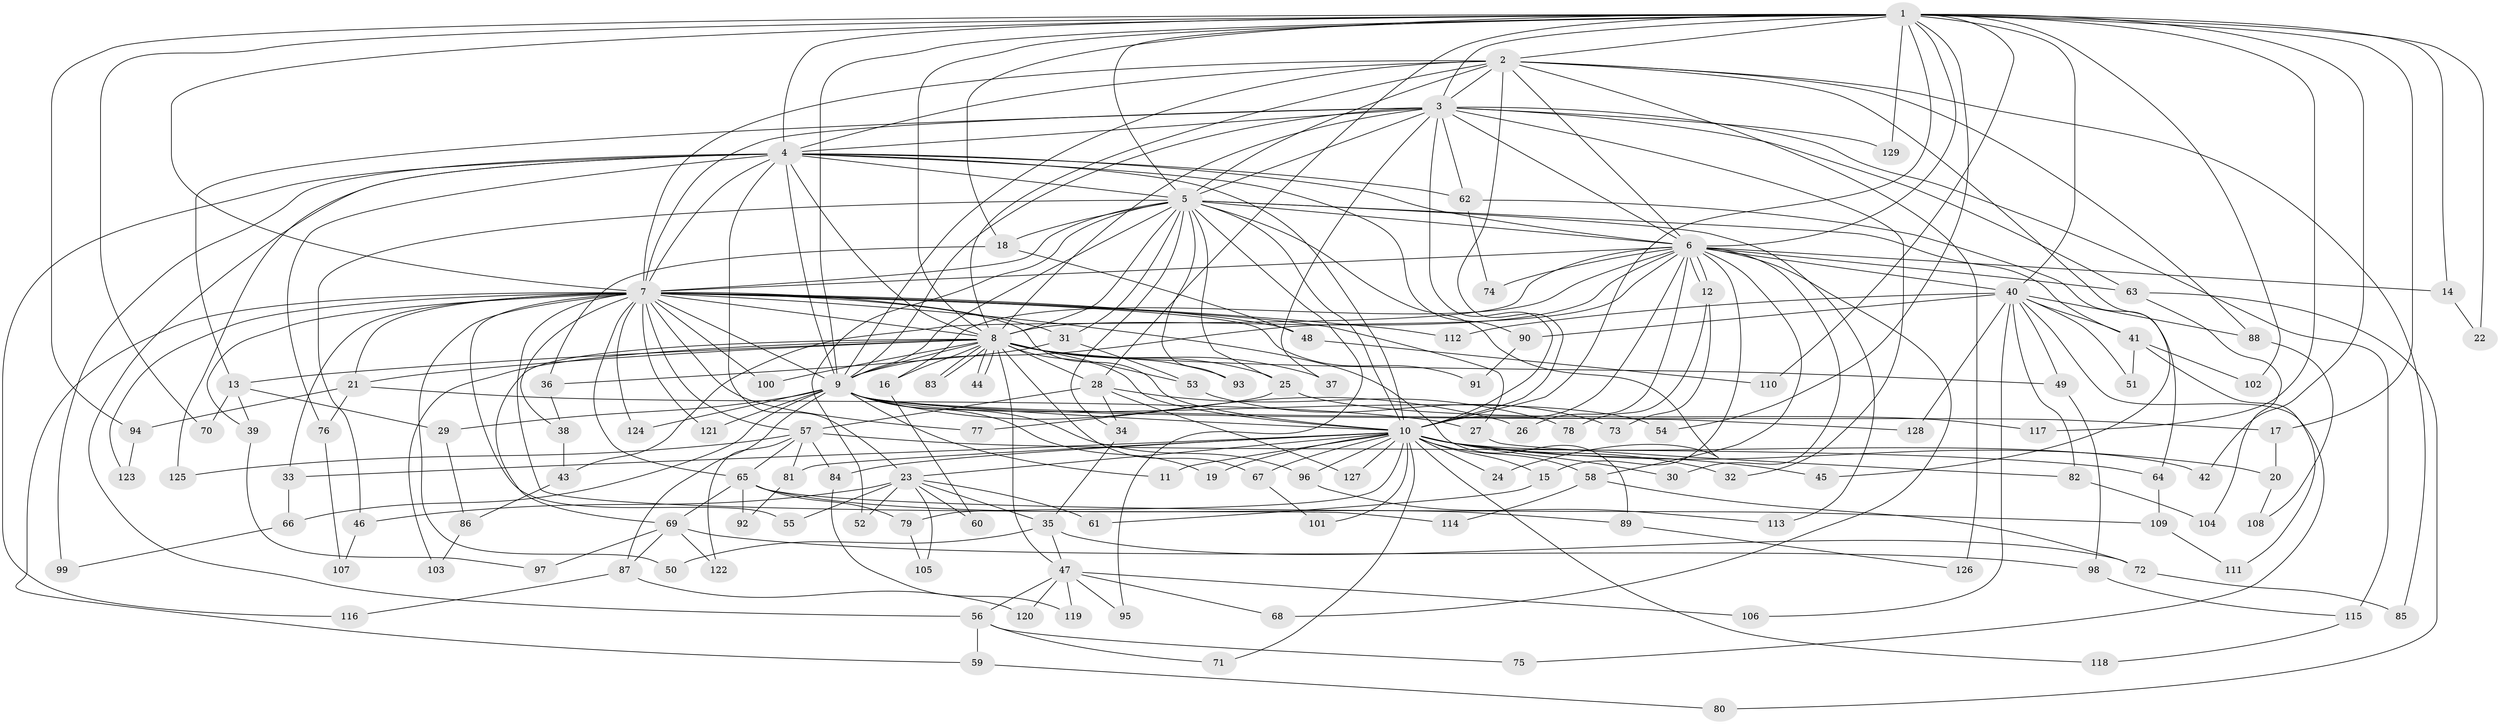 // Generated by graph-tools (version 1.1) at 2025/43/03/09/25 04:43:41]
// undirected, 129 vertices, 283 edges
graph export_dot {
graph [start="1"]
  node [color=gray90,style=filled];
  1;
  2;
  3;
  4;
  5;
  6;
  7;
  8;
  9;
  10;
  11;
  12;
  13;
  14;
  15;
  16;
  17;
  18;
  19;
  20;
  21;
  22;
  23;
  24;
  25;
  26;
  27;
  28;
  29;
  30;
  31;
  32;
  33;
  34;
  35;
  36;
  37;
  38;
  39;
  40;
  41;
  42;
  43;
  44;
  45;
  46;
  47;
  48;
  49;
  50;
  51;
  52;
  53;
  54;
  55;
  56;
  57;
  58;
  59;
  60;
  61;
  62;
  63;
  64;
  65;
  66;
  67;
  68;
  69;
  70;
  71;
  72;
  73;
  74;
  75;
  76;
  77;
  78;
  79;
  80;
  81;
  82;
  83;
  84;
  85;
  86;
  87;
  88;
  89;
  90;
  91;
  92;
  93;
  94;
  95;
  96;
  97;
  98;
  99;
  100;
  101;
  102;
  103;
  104;
  105;
  106;
  107;
  108;
  109;
  110;
  111;
  112;
  113;
  114;
  115;
  116;
  117;
  118;
  119;
  120;
  121;
  122;
  123;
  124;
  125;
  126;
  127;
  128;
  129;
  1 -- 2;
  1 -- 3;
  1 -- 4;
  1 -- 5;
  1 -- 6;
  1 -- 7;
  1 -- 8;
  1 -- 9;
  1 -- 10;
  1 -- 14;
  1 -- 17;
  1 -- 18;
  1 -- 22;
  1 -- 28;
  1 -- 40;
  1 -- 42;
  1 -- 54;
  1 -- 70;
  1 -- 94;
  1 -- 102;
  1 -- 110;
  1 -- 117;
  1 -- 129;
  2 -- 3;
  2 -- 4;
  2 -- 5;
  2 -- 6;
  2 -- 7;
  2 -- 8;
  2 -- 9;
  2 -- 10;
  2 -- 45;
  2 -- 85;
  2 -- 88;
  2 -- 126;
  3 -- 4;
  3 -- 5;
  3 -- 6;
  3 -- 7;
  3 -- 8;
  3 -- 9;
  3 -- 10;
  3 -- 13;
  3 -- 32;
  3 -- 37;
  3 -- 62;
  3 -- 63;
  3 -- 115;
  3 -- 129;
  4 -- 5;
  4 -- 6;
  4 -- 7;
  4 -- 8;
  4 -- 9;
  4 -- 10;
  4 -- 23;
  4 -- 56;
  4 -- 62;
  4 -- 76;
  4 -- 90;
  4 -- 99;
  4 -- 116;
  4 -- 125;
  5 -- 6;
  5 -- 7;
  5 -- 8;
  5 -- 9;
  5 -- 10;
  5 -- 18;
  5 -- 24;
  5 -- 25;
  5 -- 31;
  5 -- 34;
  5 -- 41;
  5 -- 46;
  5 -- 52;
  5 -- 93;
  5 -- 95;
  5 -- 113;
  6 -- 7;
  6 -- 8;
  6 -- 9;
  6 -- 10;
  6 -- 12;
  6 -- 12;
  6 -- 14;
  6 -- 15;
  6 -- 16;
  6 -- 26;
  6 -- 30;
  6 -- 40;
  6 -- 43;
  6 -- 58;
  6 -- 63;
  6 -- 68;
  6 -- 74;
  7 -- 8;
  7 -- 9;
  7 -- 10;
  7 -- 21;
  7 -- 27;
  7 -- 31;
  7 -- 33;
  7 -- 38;
  7 -- 39;
  7 -- 48;
  7 -- 50;
  7 -- 55;
  7 -- 57;
  7 -- 59;
  7 -- 65;
  7 -- 77;
  7 -- 89;
  7 -- 91;
  7 -- 100;
  7 -- 112;
  7 -- 114;
  7 -- 121;
  7 -- 123;
  7 -- 124;
  8 -- 9;
  8 -- 10;
  8 -- 13;
  8 -- 16;
  8 -- 21;
  8 -- 25;
  8 -- 28;
  8 -- 37;
  8 -- 44;
  8 -- 44;
  8 -- 47;
  8 -- 49;
  8 -- 53;
  8 -- 67;
  8 -- 69;
  8 -- 83;
  8 -- 83;
  8 -- 93;
  8 -- 100;
  8 -- 103;
  9 -- 10;
  9 -- 11;
  9 -- 17;
  9 -- 19;
  9 -- 26;
  9 -- 29;
  9 -- 54;
  9 -- 66;
  9 -- 87;
  9 -- 96;
  9 -- 121;
  9 -- 124;
  9 -- 128;
  10 -- 11;
  10 -- 15;
  10 -- 19;
  10 -- 20;
  10 -- 23;
  10 -- 24;
  10 -- 30;
  10 -- 32;
  10 -- 33;
  10 -- 42;
  10 -- 45;
  10 -- 58;
  10 -- 67;
  10 -- 71;
  10 -- 79;
  10 -- 81;
  10 -- 84;
  10 -- 96;
  10 -- 101;
  10 -- 118;
  10 -- 127;
  12 -- 73;
  12 -- 78;
  13 -- 29;
  13 -- 39;
  13 -- 70;
  14 -- 22;
  15 -- 61;
  16 -- 60;
  17 -- 20;
  18 -- 36;
  18 -- 48;
  20 -- 108;
  21 -- 27;
  21 -- 76;
  21 -- 94;
  23 -- 35;
  23 -- 46;
  23 -- 52;
  23 -- 55;
  23 -- 60;
  23 -- 61;
  23 -- 105;
  25 -- 77;
  25 -- 117;
  27 -- 82;
  28 -- 34;
  28 -- 57;
  28 -- 78;
  28 -- 127;
  29 -- 86;
  31 -- 36;
  31 -- 53;
  33 -- 66;
  34 -- 35;
  35 -- 47;
  35 -- 50;
  35 -- 72;
  36 -- 38;
  38 -- 43;
  39 -- 97;
  40 -- 41;
  40 -- 49;
  40 -- 51;
  40 -- 75;
  40 -- 82;
  40 -- 88;
  40 -- 90;
  40 -- 106;
  40 -- 112;
  40 -- 128;
  41 -- 51;
  41 -- 102;
  41 -- 111;
  43 -- 86;
  46 -- 107;
  47 -- 56;
  47 -- 68;
  47 -- 95;
  47 -- 106;
  47 -- 119;
  47 -- 120;
  48 -- 110;
  49 -- 98;
  53 -- 73;
  56 -- 59;
  56 -- 71;
  56 -- 75;
  57 -- 64;
  57 -- 65;
  57 -- 81;
  57 -- 84;
  57 -- 122;
  57 -- 125;
  58 -- 72;
  58 -- 114;
  59 -- 80;
  62 -- 64;
  62 -- 74;
  63 -- 80;
  63 -- 104;
  64 -- 109;
  65 -- 69;
  65 -- 79;
  65 -- 89;
  65 -- 92;
  65 -- 109;
  66 -- 99;
  67 -- 101;
  69 -- 87;
  69 -- 97;
  69 -- 98;
  69 -- 122;
  72 -- 85;
  76 -- 107;
  79 -- 105;
  81 -- 92;
  82 -- 104;
  84 -- 119;
  86 -- 103;
  87 -- 116;
  87 -- 120;
  88 -- 108;
  89 -- 126;
  90 -- 91;
  94 -- 123;
  96 -- 113;
  98 -- 115;
  109 -- 111;
  115 -- 118;
}
